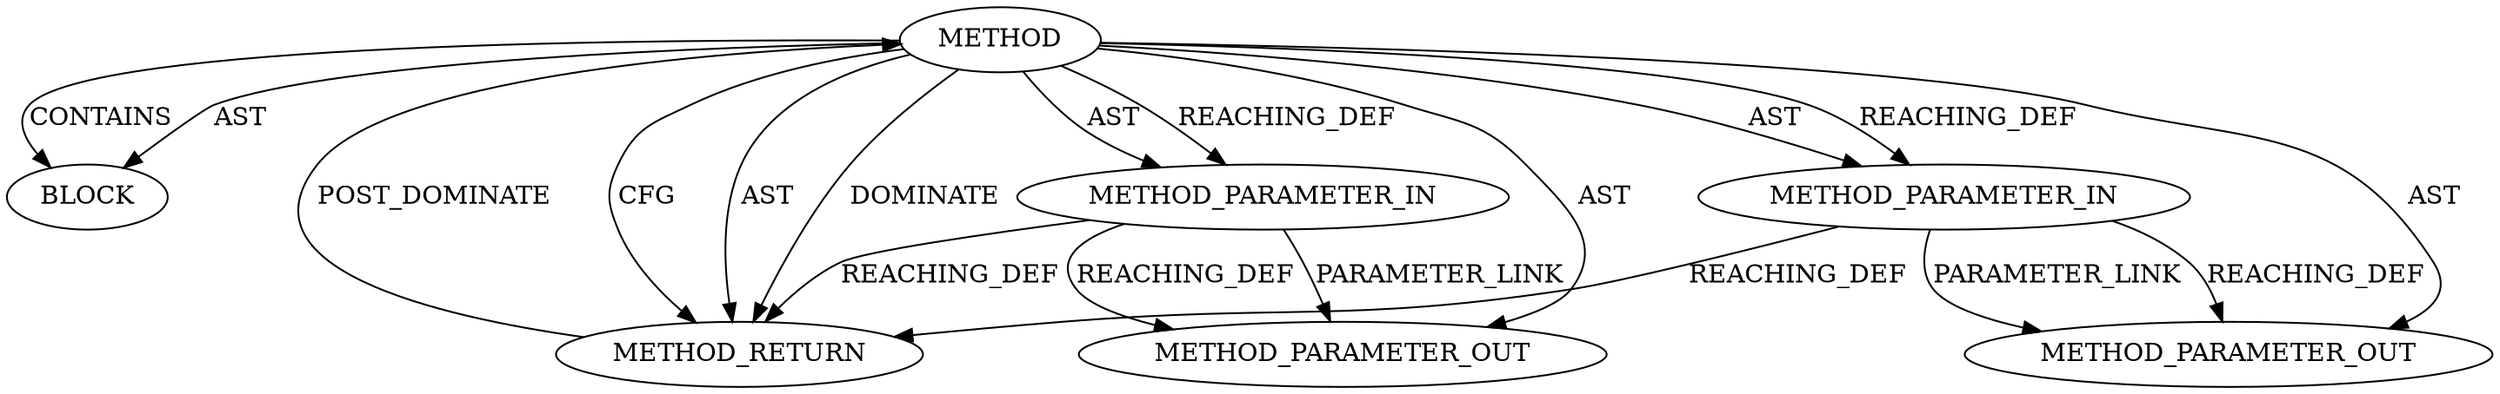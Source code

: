 digraph {
  20859 [label=BLOCK ORDER=1 ARGUMENT_INDEX=1 CODE="<empty>" TYPE_FULL_NAME="ANY"]
  22350 [label=METHOD_PARAMETER_OUT ORDER=1 CODE="p1" IS_VARIADIC=false TYPE_FULL_NAME="ANY" EVALUATION_STRATEGY="BY_VALUE" INDEX=1 NAME="p1"]
  20860 [label=METHOD_RETURN ORDER=2 CODE="RET" TYPE_FULL_NAME="ANY" EVALUATION_STRATEGY="BY_VALUE"]
  20858 [label=METHOD_PARAMETER_IN ORDER=2 CODE="p2" IS_VARIADIC=false TYPE_FULL_NAME="ANY" EVALUATION_STRATEGY="BY_VALUE" INDEX=2 NAME="p2"]
  22351 [label=METHOD_PARAMETER_OUT ORDER=2 CODE="p2" IS_VARIADIC=false TYPE_FULL_NAME="ANY" EVALUATION_STRATEGY="BY_VALUE" INDEX=2 NAME="p2"]
  20856 [label=METHOD AST_PARENT_TYPE="NAMESPACE_BLOCK" AST_PARENT_FULL_NAME="<global>" ORDER=0 CODE="<empty>" FULL_NAME="test_and_clear_bit" IS_EXTERNAL=true FILENAME="<empty>" SIGNATURE="" NAME="test_and_clear_bit"]
  20857 [label=METHOD_PARAMETER_IN ORDER=1 CODE="p1" IS_VARIADIC=false TYPE_FULL_NAME="ANY" EVALUATION_STRATEGY="BY_VALUE" INDEX=1 NAME="p1"]
  20856 -> 20859 [label=CONTAINS ]
  20860 -> 20856 [label=POST_DOMINATE ]
  20856 -> 20857 [label=AST ]
  20856 -> 20857 [label=REACHING_DEF VARIABLE=""]
  20857 -> 22350 [label=REACHING_DEF VARIABLE="p1"]
  20856 -> 20858 [label=AST ]
  20856 -> 22350 [label=AST ]
  20856 -> 20858 [label=REACHING_DEF VARIABLE=""]
  20856 -> 20860 [label=CFG ]
  20857 -> 22350 [label=PARAMETER_LINK ]
  20856 -> 20860 [label=AST ]
  20857 -> 20860 [label=REACHING_DEF VARIABLE="p1"]
  20856 -> 22351 [label=AST ]
  20858 -> 22351 [label=PARAMETER_LINK ]
  20858 -> 22351 [label=REACHING_DEF VARIABLE="p2"]
  20858 -> 20860 [label=REACHING_DEF VARIABLE="p2"]
  20856 -> 20859 [label=AST ]
  20856 -> 20860 [label=DOMINATE ]
}
